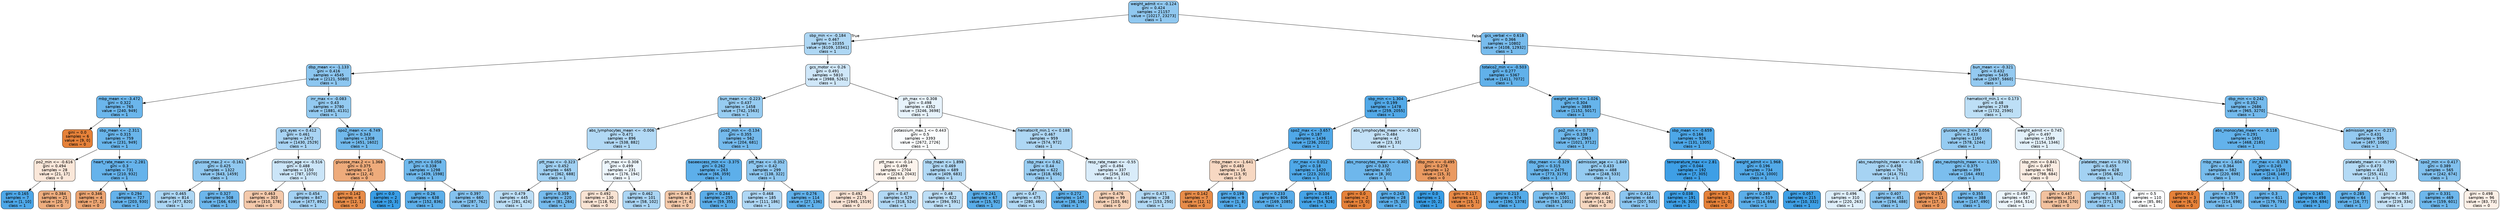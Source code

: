 digraph Tree {
node [shape=box, style="filled, rounded", color="black", fontname="helvetica"] ;
edge [fontname="helvetica"] ;
0 [label="weight_admit <= -0.124\ngini = 0.424\nsamples = 21157\nvalue = [10217, 23273]\nclass = 1", fillcolor="#90c8f0"] ;
1 [label="sbp_min <= -0.184\ngini = 0.467\nsamples = 10355\nvalue = [6109, 10341]\nclass = 1", fillcolor="#aed7f4"] ;
0 -> 1 [labeldistance=2.5, labelangle=45, headlabel="True"] ;
2 [label="dbp_mean <= -1.133\ngini = 0.416\nsamples = 4545\nvalue = [2121, 5080]\nclass = 1", fillcolor="#8cc6f0"] ;
1 -> 2 ;
3 [label="mbp_mean <= -3.472\ngini = 0.322\nsamples = 765\nvalue = [240, 949]\nclass = 1", fillcolor="#6bb6ec"] ;
2 -> 3 ;
4 [label="gini = 0.0\nsamples = 6\nvalue = [9, 0]\nclass = 0", fillcolor="#e58139"] ;
3 -> 4 ;
5 [label="sbp_mean <= -2.311\ngini = 0.315\nsamples = 759\nvalue = [231, 949]\nclass = 1", fillcolor="#69b5eb"] ;
3 -> 5 ;
6 [label="po2_min <= -0.616\ngini = 0.494\nsamples = 28\nvalue = [21, 17]\nclass = 0", fillcolor="#fae7d9"] ;
5 -> 6 ;
7 [label="gini = 0.165\nsamples = 7\nvalue = [1, 10]\nclass = 1", fillcolor="#4da7e8"] ;
6 -> 7 ;
8 [label="gini = 0.384\nsamples = 21\nvalue = [20, 7]\nclass = 0", fillcolor="#eead7e"] ;
6 -> 8 ;
9 [label="heart_rate_mean <= -2.281\ngini = 0.3\nsamples = 731\nvalue = [210, 932]\nclass = 1", fillcolor="#66b3eb"] ;
5 -> 9 ;
10 [label="gini = 0.346\nsamples = 4\nvalue = [7, 2]\nclass = 0", fillcolor="#eca572"] ;
9 -> 10 ;
11 [label="gini = 0.294\nsamples = 727\nvalue = [203, 930]\nclass = 1", fillcolor="#64b2eb"] ;
9 -> 11 ;
12 [label="inr_max <= -0.083\ngini = 0.43\nsamples = 3780\nvalue = [1881, 4131]\nclass = 1", fillcolor="#93caf1"] ;
2 -> 12 ;
13 [label="gcs_eyes <= 0.412\ngini = 0.461\nsamples = 2472\nvalue = [1430, 2529]\nclass = 1", fillcolor="#a9d4f4"] ;
12 -> 13 ;
14 [label="glucose_max.2 <= -0.161\ngini = 0.425\nsamples = 1322\nvalue = [643, 1459]\nclass = 1", fillcolor="#90c8f0"] ;
13 -> 14 ;
15 [label="gini = 0.465\nsamples = 814\nvalue = [477, 820]\nclass = 1", fillcolor="#acd6f4"] ;
14 -> 15 ;
16 [label="gini = 0.327\nsamples = 508\nvalue = [166, 639]\nclass = 1", fillcolor="#6cb6ec"] ;
14 -> 16 ;
17 [label="admission_age <= -0.516\ngini = 0.488\nsamples = 1150\nvalue = [787, 1070]\nclass = 1", fillcolor="#cbe5f8"] ;
13 -> 17 ;
18 [label="gini = 0.463\nsamples = 303\nvalue = [310, 178]\nclass = 0", fillcolor="#f4c9ab"] ;
17 -> 18 ;
19 [label="gini = 0.454\nsamples = 847\nvalue = [477, 892]\nclass = 1", fillcolor="#a3d1f3"] ;
17 -> 19 ;
20 [label="spo2_mean <= -6.749\ngini = 0.343\nsamples = 1308\nvalue = [451, 1602]\nclass = 1", fillcolor="#71b9ec"] ;
12 -> 20 ;
21 [label="glucose_max.2 <= 1.368\ngini = 0.375\nsamples = 10\nvalue = [12, 4]\nclass = 0", fillcolor="#eeab7b"] ;
20 -> 21 ;
22 [label="gini = 0.142\nsamples = 8\nvalue = [12, 1]\nclass = 0", fillcolor="#e78c49"] ;
21 -> 22 ;
23 [label="gini = 0.0\nsamples = 2\nvalue = [0, 3]\nclass = 1", fillcolor="#399de5"] ;
21 -> 23 ;
24 [label="ph_min <= 0.058\ngini = 0.338\nsamples = 1298\nvalue = [439, 1598]\nclass = 1", fillcolor="#6fb8ec"] ;
20 -> 24 ;
25 [label="gini = 0.26\nsamples = 638\nvalue = [152, 836]\nclass = 1", fillcolor="#5dafea"] ;
24 -> 25 ;
26 [label="gini = 0.397\nsamples = 660\nvalue = [287, 762]\nclass = 1", fillcolor="#84c2ef"] ;
24 -> 26 ;
27 [label="gcs_motor <= 0.26\ngini = 0.491\nsamples = 5810\nvalue = [3988, 5261]\nclass = 1", fillcolor="#cfe7f9"] ;
1 -> 27 ;
28 [label="bun_mean <= -0.223\ngini = 0.437\nsamples = 1458\nvalue = [742, 1563]\nclass = 1", fillcolor="#97ccf1"] ;
27 -> 28 ;
29 [label="abs_lymphocytes_mean <= -0.006\ngini = 0.471\nsamples = 896\nvalue = [538, 882]\nclass = 1", fillcolor="#b2d9f5"] ;
28 -> 29 ;
30 [label="ptt_max <= -0.323\ngini = 0.452\nsamples = 665\nvalue = [362, 688]\nclass = 1", fillcolor="#a1d1f3"] ;
29 -> 30 ;
31 [label="gini = 0.479\nsamples = 445\nvalue = [281, 424]\nclass = 1", fillcolor="#bcdef6"] ;
30 -> 31 ;
32 [label="gini = 0.359\nsamples = 220\nvalue = [81, 264]\nclass = 1", fillcolor="#76bbed"] ;
30 -> 32 ;
33 [label="ph_max <= 0.308\ngini = 0.499\nsamples = 231\nvalue = [176, 194]\nclass = 1", fillcolor="#edf6fd"] ;
29 -> 33 ;
34 [label="gini = 0.492\nsamples = 130\nvalue = [118, 92]\nclass = 0", fillcolor="#f9e3d3"] ;
33 -> 34 ;
35 [label="gini = 0.462\nsamples = 101\nvalue = [58, 102]\nclass = 1", fillcolor="#aad5f4"] ;
33 -> 35 ;
36 [label="pco2_min <= -0.134\ngini = 0.355\nsamples = 562\nvalue = [204, 681]\nclass = 1", fillcolor="#74baed"] ;
28 -> 36 ;
37 [label="baseexcess_min <= -3.375\ngini = 0.262\nsamples = 263\nvalue = [66, 359]\nclass = 1", fillcolor="#5dafea"] ;
36 -> 37 ;
38 [label="gini = 0.463\nsamples = 8\nvalue = [7, 4]\nclass = 0", fillcolor="#f4c9aa"] ;
37 -> 38 ;
39 [label="gini = 0.244\nsamples = 255\nvalue = [59, 355]\nclass = 1", fillcolor="#5aade9"] ;
37 -> 39 ;
40 [label="ptt_max <= -0.352\ngini = 0.42\nsamples = 299\nvalue = [138, 322]\nclass = 1", fillcolor="#8ec7f0"] ;
36 -> 40 ;
41 [label="gini = 0.468\nsamples = 185\nvalue = [111, 186]\nclass = 1", fillcolor="#afd7f5"] ;
40 -> 41 ;
42 [label="gini = 0.276\nsamples = 114\nvalue = [27, 136]\nclass = 1", fillcolor="#60b0ea"] ;
40 -> 42 ;
43 [label="ph_max <= 0.308\ngini = 0.498\nsamples = 4352\nvalue = [3246, 3698]\nclass = 1", fillcolor="#e7f3fc"] ;
27 -> 43 ;
44 [label="potassium_max.1 <= 0.443\ngini = 0.5\nsamples = 3393\nvalue = [2672, 2726]\nclass = 1", fillcolor="#fbfdfe"] ;
43 -> 44 ;
45 [label="ptt_max <= -0.14\ngini = 0.499\nsamples = 2704\nvalue = [2263, 2043]\nclass = 0", fillcolor="#fcf3ec"] ;
44 -> 45 ;
46 [label="gini = 0.492\nsamples = 2175\nvalue = [1945, 1519]\nclass = 0", fillcolor="#f9e3d4"] ;
45 -> 46 ;
47 [label="gini = 0.47\nsamples = 529\nvalue = [318, 524]\nclass = 1", fillcolor="#b1d8f5"] ;
45 -> 47 ;
48 [label="sbp_mean <= 1.898\ngini = 0.469\nsamples = 689\nvalue = [409, 683]\nclass = 1", fillcolor="#b0d8f5"] ;
44 -> 48 ;
49 [label="gini = 0.48\nsamples = 622\nvalue = [394, 591]\nclass = 1", fillcolor="#bddef6"] ;
48 -> 49 ;
50 [label="gini = 0.241\nsamples = 67\nvalue = [15, 92]\nclass = 1", fillcolor="#59ade9"] ;
48 -> 50 ;
51 [label="hematocrit_min.1 <= 0.188\ngini = 0.467\nsamples = 959\nvalue = [574, 972]\nclass = 1", fillcolor="#aed7f4"] ;
43 -> 51 ;
52 [label="sbp_max <= 0.62\ngini = 0.44\nsamples = 622\nvalue = [318, 656]\nclass = 1", fillcolor="#99cdf2"] ;
51 -> 52 ;
53 [label="gini = 0.47\nsamples = 475\nvalue = [280, 460]\nclass = 1", fillcolor="#b2d9f5"] ;
52 -> 53 ;
54 [label="gini = 0.272\nsamples = 147\nvalue = [38, 196]\nclass = 1", fillcolor="#5fb0ea"] ;
52 -> 54 ;
55 [label="resp_rate_mean <= -0.55\ngini = 0.494\nsamples = 337\nvalue = [256, 316]\nclass = 1", fillcolor="#d9ecfa"] ;
51 -> 55 ;
56 [label="gini = 0.476\nsamples = 99\nvalue = [103, 66]\nclass = 0", fillcolor="#f6d2b8"] ;
55 -> 56 ;
57 [label="gini = 0.471\nsamples = 238\nvalue = [153, 250]\nclass = 1", fillcolor="#b2d9f5"] ;
55 -> 57 ;
58 [label="gcs_verbal <= 0.618\ngini = 0.366\nsamples = 10802\nvalue = [4108, 12932]\nclass = 1", fillcolor="#78bced"] ;
0 -> 58 [labeldistance=2.5, labelangle=-45, headlabel="False"] ;
59 [label="totalco2_min <= -0.503\ngini = 0.277\nsamples = 5367\nvalue = [1411, 7072]\nclass = 1", fillcolor="#61b1ea"] ;
58 -> 59 ;
60 [label="sbp_min <= 1.304\ngini = 0.199\nsamples = 1478\nvalue = [259, 2055]\nclass = 1", fillcolor="#52a9e8"] ;
59 -> 60 ;
61 [label="spo2_max <= -3.657\ngini = 0.187\nsamples = 1436\nvalue = [236, 2022]\nclass = 1", fillcolor="#50a8e8"] ;
60 -> 61 ;
62 [label="mbp_mean <= -1.641\ngini = 0.483\nsamples = 16\nvalue = [13, 9]\nclass = 0", fillcolor="#f7d8c2"] ;
61 -> 62 ;
63 [label="gini = 0.142\nsamples = 7\nvalue = [12, 1]\nclass = 0", fillcolor="#e78c49"] ;
62 -> 63 ;
64 [label="gini = 0.198\nsamples = 9\nvalue = [1, 8]\nclass = 1", fillcolor="#52a9e8"] ;
62 -> 64 ;
65 [label="inr_max <= 0.012\ngini = 0.18\nsamples = 1420\nvalue = [223, 2013]\nclass = 1", fillcolor="#4fa8e8"] ;
61 -> 65 ;
66 [label="gini = 0.233\nsamples = 806\nvalue = [169, 1085]\nclass = 1", fillcolor="#58ace9"] ;
65 -> 66 ;
67 [label="gini = 0.104\nsamples = 614\nvalue = [54, 928]\nclass = 1", fillcolor="#45a3e7"] ;
65 -> 67 ;
68 [label="abs_lymphocytes_mean <= -0.043\ngini = 0.484\nsamples = 42\nvalue = [23, 33]\nclass = 1", fillcolor="#c3e1f7"] ;
60 -> 68 ;
69 [label="abs_monocytes_mean <= -0.405\ngini = 0.332\nsamples = 30\nvalue = [8, 30]\nclass = 1", fillcolor="#6eb7ec"] ;
68 -> 69 ;
70 [label="gini = 0.0\nsamples = 2\nvalue = [3, 0]\nclass = 0", fillcolor="#e58139"] ;
69 -> 70 ;
71 [label="gini = 0.245\nsamples = 28\nvalue = [5, 30]\nclass = 1", fillcolor="#5aade9"] ;
69 -> 71 ;
72 [label="dbp_min <= -0.495\ngini = 0.278\nsamples = 12\nvalue = [15, 3]\nclass = 0", fillcolor="#ea9a61"] ;
68 -> 72 ;
73 [label="gini = 0.0\nsamples = 1\nvalue = [0, 2]\nclass = 1", fillcolor="#399de5"] ;
72 -> 73 ;
74 [label="gini = 0.117\nsamples = 11\nvalue = [15, 1]\nclass = 0", fillcolor="#e78946"] ;
72 -> 74 ;
75 [label="weight_admit <= 1.026\ngini = 0.304\nsamples = 3889\nvalue = [1152, 5017]\nclass = 1", fillcolor="#66b4eb"] ;
59 -> 75 ;
76 [label="po2_min <= 0.719\ngini = 0.338\nsamples = 2963\nvalue = [1021, 3712]\nclass = 1", fillcolor="#6fb8ec"] ;
75 -> 76 ;
77 [label="dbp_mean <= -0.329\ngini = 0.315\nsamples = 2475\nvalue = [773, 3179]\nclass = 1", fillcolor="#69b5eb"] ;
76 -> 77 ;
78 [label="gini = 0.213\nsamples = 974\nvalue = [190, 1378]\nclass = 1", fillcolor="#54abe9"] ;
77 -> 78 ;
79 [label="gini = 0.369\nsamples = 1501\nvalue = [583, 1801]\nclass = 1", fillcolor="#79bded"] ;
77 -> 79 ;
80 [label="admission_age <= -1.849\ngini = 0.433\nsamples = 488\nvalue = [248, 533]\nclass = 1", fillcolor="#95cbf1"] ;
76 -> 80 ;
81 [label="gini = 0.482\nsamples = 44\nvalue = [41, 28]\nclass = 0", fillcolor="#f7d7c0"] ;
80 -> 81 ;
82 [label="gini = 0.412\nsamples = 444\nvalue = [207, 505]\nclass = 1", fillcolor="#8ac5f0"] ;
80 -> 82 ;
83 [label="sbp_mean <= -0.659\ngini = 0.166\nsamples = 926\nvalue = [131, 1305]\nclass = 1", fillcolor="#4da7e8"] ;
75 -> 83 ;
84 [label="temperature_max <= 2.81\ngini = 0.044\nsamples = 192\nvalue = [7, 305]\nclass = 1", fillcolor="#3e9fe6"] ;
83 -> 84 ;
85 [label="gini = 0.038\nsamples = 191\nvalue = [6, 305]\nclass = 1", fillcolor="#3d9fe6"] ;
84 -> 85 ;
86 [label="gini = 0.0\nsamples = 1\nvalue = [1, 0]\nclass = 0", fillcolor="#e58139"] ;
84 -> 86 ;
87 [label="weight_admit <= 1.968\ngini = 0.196\nsamples = 734\nvalue = [124, 1000]\nclass = 1", fillcolor="#52a9e8"] ;
83 -> 87 ;
88 [label="gini = 0.249\nsamples = 519\nvalue = [114, 668]\nclass = 1", fillcolor="#5baee9"] ;
87 -> 88 ;
89 [label="gini = 0.057\nsamples = 215\nvalue = [10, 332]\nclass = 1", fillcolor="#3fa0e6"] ;
87 -> 89 ;
90 [label="bun_mean <= -0.321\ngini = 0.432\nsamples = 5435\nvalue = [2697, 5860]\nclass = 1", fillcolor="#94caf1"] ;
58 -> 90 ;
91 [label="hematocrit_min.1 <= 0.173\ngini = 0.48\nsamples = 2749\nvalue = [1732, 2590]\nclass = 1", fillcolor="#bddff6"] ;
90 -> 91 ;
92 [label="glucose_min.2 <= 0.056\ngini = 0.433\nsamples = 1160\nvalue = [578, 1244]\nclass = 1", fillcolor="#95cbf1"] ;
91 -> 92 ;
93 [label="abs_neutrophils_mean <= -0.196\ngini = 0.458\nsamples = 761\nvalue = [414, 751]\nclass = 1", fillcolor="#a6d3f3"] ;
92 -> 93 ;
94 [label="gini = 0.496\nsamples = 310\nvalue = [220, 263]\nclass = 1", fillcolor="#dfeffb"] ;
93 -> 94 ;
95 [label="gini = 0.407\nsamples = 451\nvalue = [194, 488]\nclass = 1", fillcolor="#88c4ef"] ;
93 -> 95 ;
96 [label="abs_neutrophils_mean <= -1.155\ngini = 0.375\nsamples = 399\nvalue = [164, 493]\nclass = 1", fillcolor="#7bbeee"] ;
92 -> 96 ;
97 [label="gini = 0.255\nsamples = 11\nvalue = [17, 3]\nclass = 0", fillcolor="#ea975c"] ;
96 -> 97 ;
98 [label="gini = 0.355\nsamples = 388\nvalue = [147, 490]\nclass = 1", fillcolor="#74baed"] ;
96 -> 98 ;
99 [label="weight_admit <= 0.745\ngini = 0.497\nsamples = 1589\nvalue = [1154, 1346]\nclass = 1", fillcolor="#e3f1fb"] ;
91 -> 99 ;
100 [label="sbp_min <= 0.841\ngini = 0.497\nsamples = 961\nvalue = [798, 684]\nclass = 0", fillcolor="#fbede3"] ;
99 -> 100 ;
101 [label="gini = 0.499\nsamples = 647\nvalue = [464, 514]\nclass = 1", fillcolor="#ecf5fc"] ;
100 -> 101 ;
102 [label="gini = 0.447\nsamples = 314\nvalue = [334, 170]\nclass = 0", fillcolor="#f2c19e"] ;
100 -> 102 ;
103 [label="platelets_mean <= 0.793\ngini = 0.455\nsamples = 628\nvalue = [356, 662]\nclass = 1", fillcolor="#a3d2f3"] ;
99 -> 103 ;
104 [label="gini = 0.435\nsamples = 518\nvalue = [271, 576]\nclass = 1", fillcolor="#96cbf1"] ;
103 -> 104 ;
105 [label="gini = 0.5\nsamples = 110\nvalue = [85, 86]\nclass = 1", fillcolor="#fdfeff"] ;
103 -> 105 ;
106 [label="dbp_min <= 0.242\ngini = 0.352\nsamples = 2686\nvalue = [965, 3270]\nclass = 1", fillcolor="#73baed"] ;
90 -> 106 ;
107 [label="abs_monocytes_mean <= -0.118\ngini = 0.291\nsamples = 1691\nvalue = [468, 2185]\nclass = 1", fillcolor="#63b2eb"] ;
106 -> 107 ;
108 [label="mbp_max <= -1.604\ngini = 0.364\nsamples = 582\nvalue = [220, 698]\nclass = 1", fillcolor="#77bced"] ;
107 -> 108 ;
109 [label="gini = 0.0\nsamples = 3\nvalue = [6, 0]\nclass = 0", fillcolor="#e58139"] ;
108 -> 109 ;
110 [label="gini = 0.359\nsamples = 579\nvalue = [214, 698]\nclass = 1", fillcolor="#76bbed"] ;
108 -> 110 ;
111 [label="inr_max <= -0.178\ngini = 0.245\nsamples = 1109\nvalue = [248, 1487]\nclass = 1", fillcolor="#5aade9"] ;
107 -> 111 ;
112 [label="gini = 0.3\nsamples = 611\nvalue = [179, 793]\nclass = 1", fillcolor="#66b3eb"] ;
111 -> 112 ;
113 [label="gini = 0.165\nsamples = 498\nvalue = [69, 694]\nclass = 1", fillcolor="#4da7e8"] ;
111 -> 113 ;
114 [label="admission_age <= -0.217\ngini = 0.431\nsamples = 995\nvalue = [497, 1085]\nclass = 1", fillcolor="#94caf1"] ;
106 -> 114 ;
115 [label="platelets_mean <= -0.799\ngini = 0.473\nsamples = 430\nvalue = [255, 411]\nclass = 1", fillcolor="#b4daf5"] ;
114 -> 115 ;
116 [label="gini = 0.285\nsamples = 64\nvalue = [16, 77]\nclass = 1", fillcolor="#62b1ea"] ;
115 -> 116 ;
117 [label="gini = 0.486\nsamples = 366\nvalue = [239, 334]\nclass = 1", fillcolor="#c7e3f8"] ;
115 -> 117 ;
118 [label="spo2_min <= 0.417\ngini = 0.389\nsamples = 565\nvalue = [242, 674]\nclass = 1", fillcolor="#80c0ee"] ;
114 -> 118 ;
119 [label="gini = 0.331\nsamples = 469\nvalue = [159, 601]\nclass = 1", fillcolor="#6db7ec"] ;
118 -> 119 ;
120 [label="gini = 0.498\nsamples = 96\nvalue = [83, 73]\nclass = 0", fillcolor="#fcf0e7"] ;
118 -> 120 ;
}